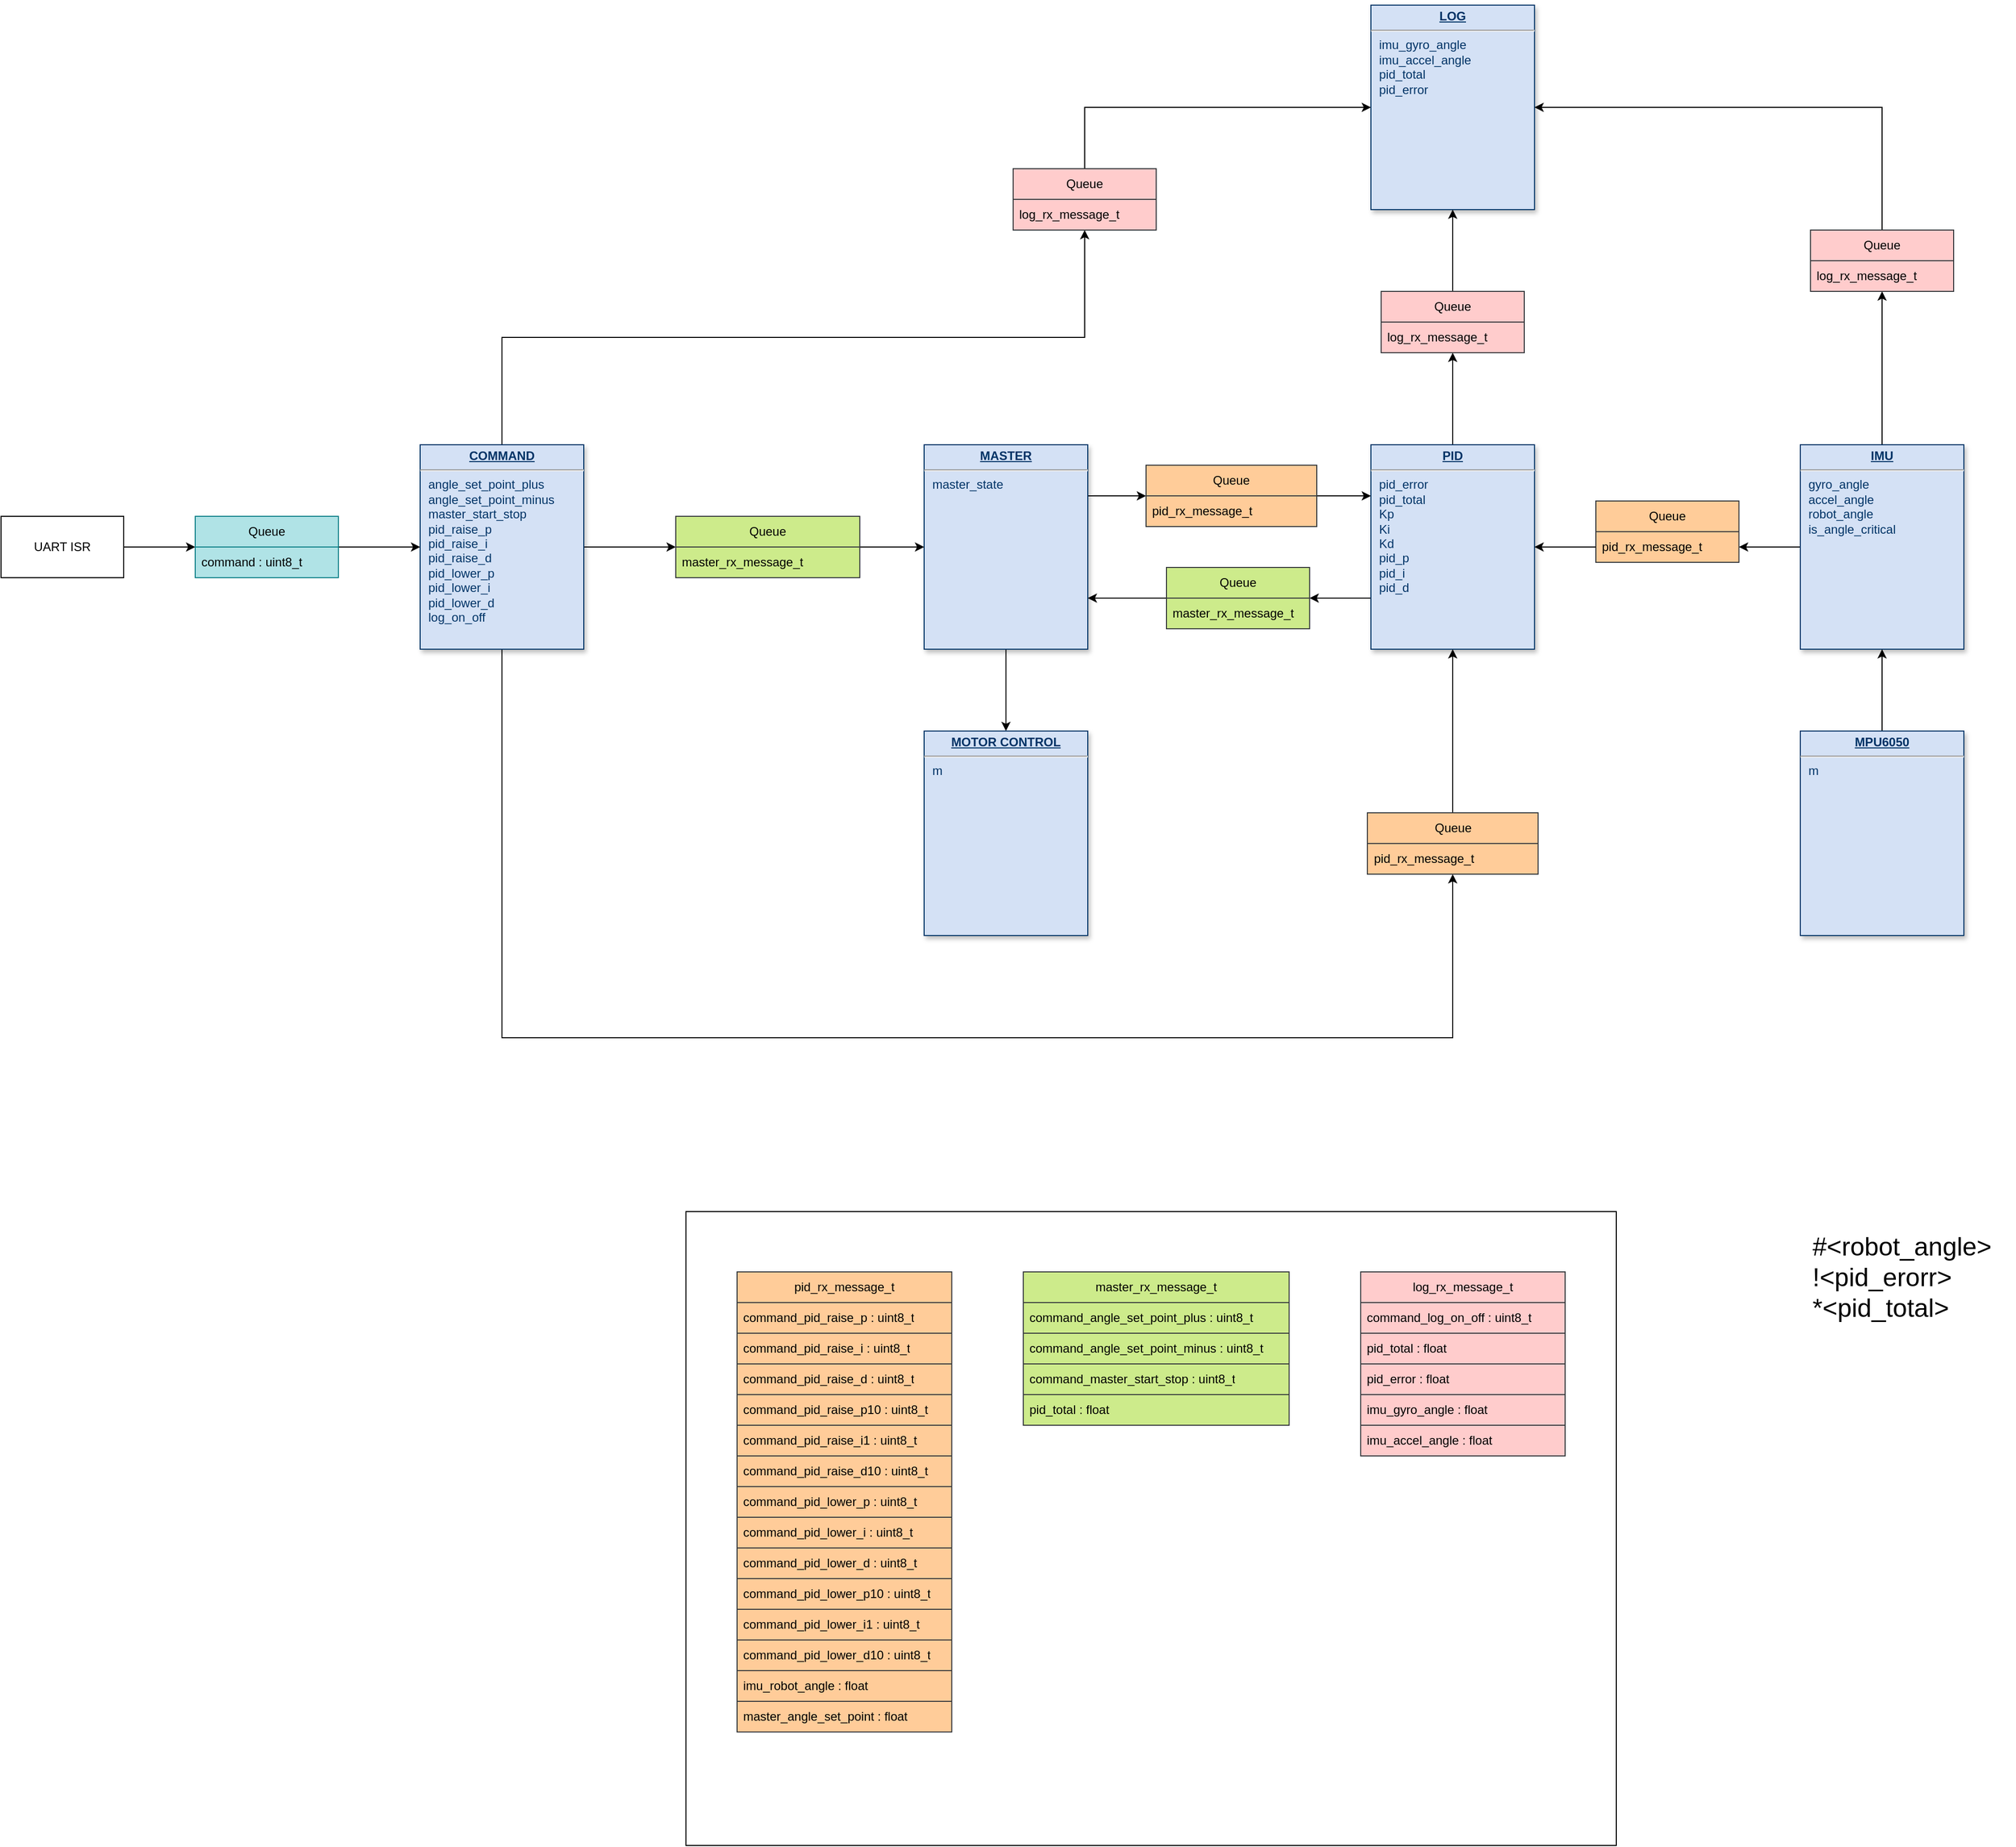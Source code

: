 <mxfile version="21.6.1" type="device">
  <diagram name="Page-1" id="efa7a0a1-bf9b-a30e-e6df-94a7791c09e9">
    <mxGraphModel dx="2260" dy="834" grid="1" gridSize="10" guides="1" tooltips="1" connect="1" arrows="1" fold="1" page="1" pageScale="1" pageWidth="826" pageHeight="1169" background="none" math="0" shadow="0">
      <root>
        <mxCell id="0" />
        <mxCell id="1" parent="0" />
        <mxCell id="WO7KmBGHJ9-n3TspwktH-127" value="" style="rounded=0;whiteSpace=wrap;html=1;" parent="1" vertex="1">
          <mxGeometry x="-150" y="1230" width="910" height="620" as="geometry" />
        </mxCell>
        <mxCell id="zc4t8N1WEWAjIhmc4Z5t-135" style="edgeStyle=orthogonalEdgeStyle;rounded=0;orthogonalLoop=1;jettySize=auto;html=1;exitX=0.5;exitY=1;exitDx=0;exitDy=0;entryX=0.5;entryY=0;entryDx=0;entryDy=0;" parent="1" source="29" target="zc4t8N1WEWAjIhmc4Z5t-131" edge="1">
          <mxGeometry relative="1" as="geometry" />
        </mxCell>
        <mxCell id="WO7KmBGHJ9-n3TspwktH-54" style="edgeStyle=orthogonalEdgeStyle;rounded=0;orthogonalLoop=1;jettySize=auto;html=1;exitX=1;exitY=0.25;exitDx=0;exitDy=0;" parent="1" source="29" target="WO7KmBGHJ9-n3TspwktH-52" edge="1">
          <mxGeometry relative="1" as="geometry">
            <mxPoint x="290" y="530" as="targetPoint" />
          </mxGeometry>
        </mxCell>
        <mxCell id="29" value="&lt;p style=&quot;margin: 0px; margin-top: 4px; text-align: center; text-decoration: underline;&quot;&gt;&lt;b&gt;MASTER&lt;/b&gt;&lt;/p&gt;&lt;hr&gt;&lt;p style=&quot;margin: 0px; margin-left: 8px;&quot;&gt;master_state&lt;/p&gt;" style="verticalAlign=top;align=left;overflow=fill;fontSize=12;fontFamily=Helvetica;html=1;strokeColor=#003366;shadow=1;fillColor=#D4E1F5;fontColor=#003366" parent="1" vertex="1">
          <mxGeometry x="83.0" y="480.0" width="160" height="200" as="geometry" />
        </mxCell>
        <mxCell id="WO7KmBGHJ9-n3TspwktH-73" style="edgeStyle=orthogonalEdgeStyle;rounded=0;orthogonalLoop=1;jettySize=auto;html=1;exitX=0.5;exitY=0;exitDx=0;exitDy=0;" parent="1" source="zc4t8N1WEWAjIhmc4Z5t-127" target="WO7KmBGHJ9-n3TspwktH-67" edge="1">
          <mxGeometry relative="1" as="geometry" />
        </mxCell>
        <mxCell id="WO7KmBGHJ9-n3TspwktH-78" style="edgeStyle=orthogonalEdgeStyle;rounded=0;orthogonalLoop=1;jettySize=auto;html=1;exitX=0;exitY=0.5;exitDx=0;exitDy=0;entryX=1;entryY=0.5;entryDx=0;entryDy=0;" parent="1" source="zc4t8N1WEWAjIhmc4Z5t-127" target="WO7KmBGHJ9-n3TspwktH-76" edge="1">
          <mxGeometry relative="1" as="geometry" />
        </mxCell>
        <mxCell id="zc4t8N1WEWAjIhmc4Z5t-127" value="&lt;p style=&quot;margin: 0px; margin-top: 4px; text-align: center; text-decoration: underline;&quot;&gt;&lt;b&gt;IMU&lt;/b&gt;&lt;/p&gt;&lt;hr&gt;&lt;p style=&quot;margin: 0px; margin-left: 8px;&quot;&gt;gyro_angle&lt;/p&gt;&lt;p style=&quot;margin: 0px; margin-left: 8px;&quot;&gt;accel_angle&lt;/p&gt;&lt;p style=&quot;margin: 0px; margin-left: 8px;&quot;&gt;robot_angle&lt;/p&gt;&lt;p style=&quot;margin: 0px; margin-left: 8px;&quot;&gt;is_angle_critical&lt;/p&gt;&lt;p style=&quot;margin: 0px; margin-left: 8px;&quot;&gt;&lt;br&gt;&lt;/p&gt;" style="verticalAlign=top;align=left;overflow=fill;fontSize=12;fontFamily=Helvetica;html=1;strokeColor=#003366;shadow=1;fillColor=#D4E1F5;fontColor=#003366" parent="1" vertex="1">
          <mxGeometry x="940.0" y="480.0" width="160" height="200" as="geometry" />
        </mxCell>
        <mxCell id="WO7KmBGHJ9-n3TspwktH-50" style="edgeStyle=orthogonalEdgeStyle;rounded=0;orthogonalLoop=1;jettySize=auto;html=1;exitX=0;exitY=0.75;exitDx=0;exitDy=0;entryX=1;entryY=0.5;entryDx=0;entryDy=0;" parent="1" source="zc4t8N1WEWAjIhmc4Z5t-128" target="WO7KmBGHJ9-n3TspwktH-46" edge="1">
          <mxGeometry relative="1" as="geometry" />
        </mxCell>
        <mxCell id="WO7KmBGHJ9-n3TspwktH-70" style="edgeStyle=orthogonalEdgeStyle;rounded=0;orthogonalLoop=1;jettySize=auto;html=1;exitX=0.5;exitY=0;exitDx=0;exitDy=0;" parent="1" source="zc4t8N1WEWAjIhmc4Z5t-128" target="WO7KmBGHJ9-n3TspwktH-65" edge="1">
          <mxGeometry relative="1" as="geometry">
            <mxPoint x="590" y="440" as="targetPoint" />
          </mxGeometry>
        </mxCell>
        <mxCell id="zc4t8N1WEWAjIhmc4Z5t-128" value="&lt;p style=&quot;margin: 0px; margin-top: 4px; text-align: center; text-decoration: underline;&quot;&gt;&lt;b&gt;PID&lt;/b&gt;&lt;/p&gt;&lt;hr&gt;&lt;p style=&quot;margin: 0px; margin-left: 8px;&quot;&gt;pid_error&lt;/p&gt;&lt;p style=&quot;margin: 0px; margin-left: 8px;&quot;&gt;pid_total&lt;/p&gt;&lt;p style=&quot;margin: 0px; margin-left: 8px;&quot;&gt;Kp&lt;/p&gt;&lt;p style=&quot;margin: 0px; margin-left: 8px;&quot;&gt;Ki&lt;br&gt;Kd&lt;/p&gt;&lt;p style=&quot;margin: 0px; margin-left: 8px;&quot;&gt;pid_p&lt;/p&gt;&lt;p style=&quot;margin: 0px; margin-left: 8px;&quot;&gt;pid_i&lt;/p&gt;&lt;p style=&quot;margin: 0px; margin-left: 8px;&quot;&gt;pid_d&lt;/p&gt;&lt;p style=&quot;margin: 0px; margin-left: 8px;&quot;&gt;&lt;br&gt;&lt;/p&gt;&lt;p style=&quot;margin: 0px; margin-left: 8px;&quot;&gt;&lt;br&gt;&lt;/p&gt;" style="verticalAlign=top;align=left;overflow=fill;fontSize=12;fontFamily=Helvetica;html=1;strokeColor=#003366;shadow=1;fillColor=#D4E1F5;fontColor=#003366" parent="1" vertex="1">
          <mxGeometry x="520.0" y="480.0" width="160" height="200" as="geometry" />
        </mxCell>
        <mxCell id="zc4t8N1WEWAjIhmc4Z5t-129" value="&lt;p style=&quot;margin: 0px; margin-top: 4px; text-align: center; text-decoration: underline;&quot;&gt;&lt;b&gt;LOG&lt;/b&gt;&lt;/p&gt;&lt;hr&gt;&lt;p style=&quot;margin: 0px; margin-left: 8px;&quot;&gt;imu_gyro_angle&lt;/p&gt;&lt;p style=&quot;margin: 0px; margin-left: 8px;&quot;&gt;imu_accel_angle&lt;/p&gt;&lt;p style=&quot;margin: 0px; margin-left: 8px;&quot;&gt;pid_total&lt;/p&gt;&lt;p style=&quot;margin: 0px; margin-left: 8px;&quot;&gt;pid_error&lt;/p&gt;" style="verticalAlign=top;align=left;overflow=fill;fontSize=12;fontFamily=Helvetica;html=1;strokeColor=#003366;shadow=1;fillColor=#D4E1F5;fontColor=#003366" parent="1" vertex="1">
          <mxGeometry x="520.0" y="50.0" width="160" height="200" as="geometry" />
        </mxCell>
        <mxCell id="WO7KmBGHJ9-n3TspwktH-58" style="edgeStyle=orthogonalEdgeStyle;rounded=0;orthogonalLoop=1;jettySize=auto;html=1;exitX=1;exitY=0.5;exitDx=0;exitDy=0;" parent="1" source="zc4t8N1WEWAjIhmc4Z5t-130" target="WO7KmBGHJ9-n3TspwktH-56" edge="1">
          <mxGeometry relative="1" as="geometry" />
        </mxCell>
        <mxCell id="WO7KmBGHJ9-n3TspwktH-125" style="edgeStyle=orthogonalEdgeStyle;rounded=0;orthogonalLoop=1;jettySize=auto;html=1;exitX=0.5;exitY=1;exitDx=0;exitDy=0;entryX=0.5;entryY=1;entryDx=0;entryDy=0;" parent="1" source="zc4t8N1WEWAjIhmc4Z5t-130" target="WO7KmBGHJ9-n3TspwktH-105" edge="1">
          <mxGeometry relative="1" as="geometry">
            <Array as="points">
              <mxPoint x="-330" y="1060" />
              <mxPoint x="600" y="1060" />
            </Array>
          </mxGeometry>
        </mxCell>
        <mxCell id="Dwc598zF5ru40FEaqP3a-29" style="edgeStyle=orthogonalEdgeStyle;rounded=0;orthogonalLoop=1;jettySize=auto;html=1;exitX=0.5;exitY=0;exitDx=0;exitDy=0;entryX=0.5;entryY=1;entryDx=0;entryDy=0;" parent="1" source="zc4t8N1WEWAjIhmc4Z5t-130" target="WO7KmBGHJ9-n3TspwktH-61" edge="1">
          <mxGeometry relative="1" as="geometry" />
        </mxCell>
        <mxCell id="zc4t8N1WEWAjIhmc4Z5t-130" value="&lt;p style=&quot;margin: 0px; margin-top: 4px; text-align: center; text-decoration: underline;&quot;&gt;&lt;b&gt;COMMAND&lt;/b&gt;&lt;/p&gt;&lt;hr&gt;&lt;p style=&quot;margin: 0px; margin-left: 8px;&quot;&gt;angle_set_point_plus&lt;/p&gt;&lt;p style=&quot;margin: 0px; margin-left: 8px;&quot;&gt;angle_set_point_minus&lt;br&gt;&lt;/p&gt;&lt;p style=&quot;margin: 0px; margin-left: 8px;&quot;&gt;master_start_stop&lt;/p&gt;&lt;p style=&quot;margin: 0px; margin-left: 8px;&quot;&gt;pid_raise_p&lt;/p&gt;&lt;p style=&quot;margin: 0px; margin-left: 8px;&quot;&gt;pid_raise_i&lt;br&gt;&lt;/p&gt;&lt;p style=&quot;margin: 0px; margin-left: 8px;&quot;&gt;pid_raise_d&lt;br&gt;&lt;/p&gt;&lt;p style=&quot;margin: 0px; margin-left: 8px;&quot;&gt;pid_lower_p&lt;br&gt;&lt;/p&gt;&lt;p style=&quot;margin: 0px; margin-left: 8px;&quot;&gt;pid_lower_i&lt;br&gt;&lt;/p&gt;&lt;p style=&quot;margin: 0px; margin-left: 8px;&quot;&gt;pid_lower_d&lt;br&gt;&lt;/p&gt;&lt;p style=&quot;margin: 0px; margin-left: 8px;&quot;&gt;log_on_off&lt;/p&gt;" style="verticalAlign=top;align=left;overflow=fill;fontSize=12;fontFamily=Helvetica;html=1;strokeColor=#003366;shadow=1;fillColor=#D4E1F5;fontColor=#003366" parent="1" vertex="1">
          <mxGeometry x="-410.0" y="480.0" width="160" height="200" as="geometry" />
        </mxCell>
        <mxCell id="zc4t8N1WEWAjIhmc4Z5t-131" value="&lt;p style=&quot;margin: 0px; margin-top: 4px; text-align: center; text-decoration: underline;&quot;&gt;&lt;b&gt;MOTOR CONTROL&lt;/b&gt;&lt;/p&gt;&lt;hr&gt;&lt;p style=&quot;margin: 0px; margin-left: 8px;&quot;&gt;m&lt;/p&gt;&lt;p style=&quot;margin: 0px; margin-left: 8px;&quot;&gt;&lt;br&gt;&lt;/p&gt;" style="verticalAlign=top;align=left;overflow=fill;fontSize=12;fontFamily=Helvetica;html=1;strokeColor=#003366;shadow=1;fillColor=#D4E1F5;fontColor=#003366" parent="1" vertex="1">
          <mxGeometry x="83.0" y="760.0" width="160" height="200" as="geometry" />
        </mxCell>
        <mxCell id="zc4t8N1WEWAjIhmc4Z5t-151" style="edgeStyle=orthogonalEdgeStyle;rounded=0;orthogonalLoop=1;jettySize=auto;html=1;exitX=0.5;exitY=0;exitDx=0;exitDy=0;entryX=0.5;entryY=1;entryDx=0;entryDy=0;" parent="1" source="zc4t8N1WEWAjIhmc4Z5t-150" target="zc4t8N1WEWAjIhmc4Z5t-127" edge="1">
          <mxGeometry relative="1" as="geometry" />
        </mxCell>
        <mxCell id="zc4t8N1WEWAjIhmc4Z5t-150" value="&lt;p style=&quot;margin: 0px; margin-top: 4px; text-align: center; text-decoration: underline;&quot;&gt;&lt;b&gt;MPU6050&lt;/b&gt;&lt;/p&gt;&lt;hr&gt;&lt;p style=&quot;margin: 0px; margin-left: 8px;&quot;&gt;m&lt;/p&gt;&lt;p style=&quot;margin: 0px; margin-left: 8px;&quot;&gt;&lt;br&gt;&lt;/p&gt;" style="verticalAlign=top;align=left;overflow=fill;fontSize=12;fontFamily=Helvetica;html=1;strokeColor=#003366;shadow=1;fillColor=#D4E1F5;fontColor=#003366" parent="1" vertex="1">
          <mxGeometry x="940.0" y="760.0" width="160" height="200" as="geometry" />
        </mxCell>
        <mxCell id="WO7KmBGHJ9-n3TspwktH-51" style="edgeStyle=orthogonalEdgeStyle;rounded=0;orthogonalLoop=1;jettySize=auto;html=1;exitX=0;exitY=0.5;exitDx=0;exitDy=0;entryX=1;entryY=0.75;entryDx=0;entryDy=0;" parent="1" source="WO7KmBGHJ9-n3TspwktH-46" target="29" edge="1">
          <mxGeometry relative="1" as="geometry" />
        </mxCell>
        <mxCell id="WO7KmBGHJ9-n3TspwktH-46" value="Queue" style="swimlane;fontStyle=0;childLayout=stackLayout;horizontal=1;startSize=30;horizontalStack=0;resizeParent=1;resizeParentMax=0;resizeLast=0;collapsible=1;marginBottom=0;whiteSpace=wrap;html=1;fillColor=#cdeb8b;strokeColor=#36393d;" parent="1" vertex="1">
          <mxGeometry x="320" y="600" width="140" height="60" as="geometry" />
        </mxCell>
        <mxCell id="WO7KmBGHJ9-n3TspwktH-47" value="master_rx_message_t" style="text;strokeColor=#36393d;fillColor=#cdeb8b;align=left;verticalAlign=middle;spacingLeft=4;spacingRight=4;overflow=hidden;points=[[0,0.5],[1,0.5]];portConstraint=eastwest;rotatable=0;whiteSpace=wrap;html=1;" parent="WO7KmBGHJ9-n3TspwktH-46" vertex="1">
          <mxGeometry y="30" width="140" height="30" as="geometry" />
        </mxCell>
        <mxCell id="WO7KmBGHJ9-n3TspwktH-55" style="edgeStyle=orthogonalEdgeStyle;rounded=0;orthogonalLoop=1;jettySize=auto;html=1;exitX=1;exitY=0.5;exitDx=0;exitDy=0;entryX=0;entryY=0.25;entryDx=0;entryDy=0;" parent="1" source="WO7KmBGHJ9-n3TspwktH-52" target="zc4t8N1WEWAjIhmc4Z5t-128" edge="1">
          <mxGeometry relative="1" as="geometry" />
        </mxCell>
        <mxCell id="WO7KmBGHJ9-n3TspwktH-52" value="Queue" style="swimlane;fontStyle=0;childLayout=stackLayout;horizontal=1;startSize=30;horizontalStack=0;resizeParent=1;resizeParentMax=0;resizeLast=0;collapsible=1;marginBottom=0;whiteSpace=wrap;html=1;fillColor=#ffcc99;strokeColor=#36393d;" parent="1" vertex="1">
          <mxGeometry x="300" y="500" width="167" height="60" as="geometry" />
        </mxCell>
        <mxCell id="WO7KmBGHJ9-n3TspwktH-53" value="pid_rx_message_t" style="text;strokeColor=#36393d;fillColor=#ffcc99;align=left;verticalAlign=middle;spacingLeft=4;spacingRight=4;overflow=hidden;points=[[0,0.5],[1,0.5]];portConstraint=eastwest;rotatable=0;whiteSpace=wrap;html=1;" parent="WO7KmBGHJ9-n3TspwktH-52" vertex="1">
          <mxGeometry y="30" width="167" height="30" as="geometry" />
        </mxCell>
        <mxCell id="WO7KmBGHJ9-n3TspwktH-60" style="edgeStyle=orthogonalEdgeStyle;rounded=0;orthogonalLoop=1;jettySize=auto;html=1;exitX=1;exitY=0.5;exitDx=0;exitDy=0;" parent="1" source="WO7KmBGHJ9-n3TspwktH-56" target="29" edge="1">
          <mxGeometry relative="1" as="geometry" />
        </mxCell>
        <mxCell id="WO7KmBGHJ9-n3TspwktH-56" value="Queue" style="swimlane;fontStyle=0;childLayout=stackLayout;horizontal=1;startSize=30;horizontalStack=0;resizeParent=1;resizeParentMax=0;resizeLast=0;collapsible=1;marginBottom=0;whiteSpace=wrap;html=1;fillColor=#cdeb8b;strokeColor=#36393d;" parent="1" vertex="1">
          <mxGeometry x="-160" y="550" width="180" height="60" as="geometry" />
        </mxCell>
        <mxCell id="WO7KmBGHJ9-n3TspwktH-57" value="master_rx_message_t" style="text;strokeColor=#36393d;fillColor=#cdeb8b;align=left;verticalAlign=middle;spacingLeft=4;spacingRight=4;overflow=hidden;points=[[0,0.5],[1,0.5]];portConstraint=eastwest;rotatable=0;whiteSpace=wrap;html=1;" parent="WO7KmBGHJ9-n3TspwktH-56" vertex="1">
          <mxGeometry y="30" width="180" height="30" as="geometry" />
        </mxCell>
        <mxCell id="WO7KmBGHJ9-n3TspwktH-64" style="edgeStyle=orthogonalEdgeStyle;rounded=0;orthogonalLoop=1;jettySize=auto;html=1;exitX=0.5;exitY=0;exitDx=0;exitDy=0;entryX=0;entryY=0.5;entryDx=0;entryDy=0;" parent="1" source="WO7KmBGHJ9-n3TspwktH-61" target="zc4t8N1WEWAjIhmc4Z5t-129" edge="1">
          <mxGeometry relative="1" as="geometry" />
        </mxCell>
        <mxCell id="WO7KmBGHJ9-n3TspwktH-61" value="Queue" style="swimlane;fontStyle=0;childLayout=stackLayout;horizontal=1;startSize=30;horizontalStack=0;resizeParent=1;resizeParentMax=0;resizeLast=0;collapsible=1;marginBottom=0;whiteSpace=wrap;html=1;fillColor=#ffcccc;strokeColor=#36393d;" parent="1" vertex="1">
          <mxGeometry x="170" y="210" width="140" height="60" as="geometry" />
        </mxCell>
        <mxCell id="WO7KmBGHJ9-n3TspwktH-62" value="log_rx_message_t" style="text;strokeColor=#36393d;fillColor=#ffcccc;align=left;verticalAlign=middle;spacingLeft=4;spacingRight=4;overflow=hidden;points=[[0,0.5],[1,0.5]];portConstraint=eastwest;rotatable=0;whiteSpace=wrap;html=1;" parent="WO7KmBGHJ9-n3TspwktH-61" vertex="1">
          <mxGeometry y="30" width="140" height="30" as="geometry" />
        </mxCell>
        <mxCell id="WO7KmBGHJ9-n3TspwktH-71" style="edgeStyle=orthogonalEdgeStyle;rounded=0;orthogonalLoop=1;jettySize=auto;html=1;exitX=0.5;exitY=0;exitDx=0;exitDy=0;entryX=0.5;entryY=1;entryDx=0;entryDy=0;" parent="1" source="WO7KmBGHJ9-n3TspwktH-65" target="zc4t8N1WEWAjIhmc4Z5t-129" edge="1">
          <mxGeometry relative="1" as="geometry" />
        </mxCell>
        <mxCell id="WO7KmBGHJ9-n3TspwktH-65" value="Queue" style="swimlane;fontStyle=0;childLayout=stackLayout;horizontal=1;startSize=30;horizontalStack=0;resizeParent=1;resizeParentMax=0;resizeLast=0;collapsible=1;marginBottom=0;whiteSpace=wrap;html=1;fillColor=#ffcccc;strokeColor=#36393d;" parent="1" vertex="1">
          <mxGeometry x="530" y="330" width="140" height="60" as="geometry" />
        </mxCell>
        <mxCell id="WO7KmBGHJ9-n3TspwktH-66" value="log_rx_message_t" style="text;strokeColor=#36393d;fillColor=#ffcccc;align=left;verticalAlign=middle;spacingLeft=4;spacingRight=4;overflow=hidden;points=[[0,0.5],[1,0.5]];portConstraint=eastwest;rotatable=0;whiteSpace=wrap;html=1;" parent="WO7KmBGHJ9-n3TspwktH-65" vertex="1">
          <mxGeometry y="30" width="140" height="30" as="geometry" />
        </mxCell>
        <mxCell id="WO7KmBGHJ9-n3TspwktH-74" style="edgeStyle=orthogonalEdgeStyle;rounded=0;orthogonalLoop=1;jettySize=auto;html=1;exitX=0.5;exitY=0;exitDx=0;exitDy=0;entryX=1;entryY=0.5;entryDx=0;entryDy=0;" parent="1" source="WO7KmBGHJ9-n3TspwktH-67" target="zc4t8N1WEWAjIhmc4Z5t-129" edge="1">
          <mxGeometry relative="1" as="geometry" />
        </mxCell>
        <mxCell id="WO7KmBGHJ9-n3TspwktH-67" value="Queue" style="swimlane;fontStyle=0;childLayout=stackLayout;horizontal=1;startSize=30;horizontalStack=0;resizeParent=1;resizeParentMax=0;resizeLast=0;collapsible=1;marginBottom=0;whiteSpace=wrap;html=1;fillColor=#ffcccc;strokeColor=#36393d;" parent="1" vertex="1">
          <mxGeometry x="950" y="270" width="140" height="60" as="geometry" />
        </mxCell>
        <mxCell id="WO7KmBGHJ9-n3TspwktH-68" value="log_rx_message_t" style="text;strokeColor=#36393d;fillColor=#ffcccc;align=left;verticalAlign=middle;spacingLeft=4;spacingRight=4;overflow=hidden;points=[[0,0.5],[1,0.5]];portConstraint=eastwest;rotatable=0;whiteSpace=wrap;html=1;" parent="WO7KmBGHJ9-n3TspwktH-67" vertex="1">
          <mxGeometry y="30" width="140" height="30" as="geometry" />
        </mxCell>
        <mxCell id="WO7KmBGHJ9-n3TspwktH-75" value="Queue" style="swimlane;fontStyle=0;childLayout=stackLayout;horizontal=1;startSize=30;horizontalStack=0;resizeParent=1;resizeParentMax=0;resizeLast=0;collapsible=1;marginBottom=0;whiteSpace=wrap;html=1;fillColor=#ffcc99;strokeColor=#36393d;" parent="1" vertex="1">
          <mxGeometry x="740" y="535" width="140" height="60" as="geometry" />
        </mxCell>
        <mxCell id="WO7KmBGHJ9-n3TspwktH-76" value="pid_rx_message_t" style="text;strokeColor=#36393d;fillColor=#ffcc99;align=left;verticalAlign=middle;spacingLeft=4;spacingRight=4;overflow=hidden;points=[[0,0.5],[1,0.5]];portConstraint=eastwest;rotatable=0;whiteSpace=wrap;html=1;" parent="WO7KmBGHJ9-n3TspwktH-75" vertex="1">
          <mxGeometry y="30" width="140" height="30" as="geometry" />
        </mxCell>
        <mxCell id="WO7KmBGHJ9-n3TspwktH-79" style="edgeStyle=orthogonalEdgeStyle;rounded=0;orthogonalLoop=1;jettySize=auto;html=1;exitX=0;exitY=0.5;exitDx=0;exitDy=0;entryX=1;entryY=0.5;entryDx=0;entryDy=0;" parent="1" source="WO7KmBGHJ9-n3TspwktH-76" target="zc4t8N1WEWAjIhmc4Z5t-128" edge="1">
          <mxGeometry relative="1" as="geometry" />
        </mxCell>
        <mxCell id="WO7KmBGHJ9-n3TspwktH-83" style="edgeStyle=orthogonalEdgeStyle;rounded=0;orthogonalLoop=1;jettySize=auto;html=1;exitX=1;exitY=0.5;exitDx=0;exitDy=0;entryX=0;entryY=0.5;entryDx=0;entryDy=0;" parent="1" source="WO7KmBGHJ9-n3TspwktH-80" target="WO7KmBGHJ9-n3TspwktH-81" edge="1">
          <mxGeometry relative="1" as="geometry" />
        </mxCell>
        <mxCell id="WO7KmBGHJ9-n3TspwktH-80" value="UART ISR" style="rounded=0;whiteSpace=wrap;html=1;" parent="1" vertex="1">
          <mxGeometry x="-820" y="550" width="120" height="60" as="geometry" />
        </mxCell>
        <mxCell id="WO7KmBGHJ9-n3TspwktH-84" style="edgeStyle=orthogonalEdgeStyle;rounded=0;orthogonalLoop=1;jettySize=auto;html=1;exitX=1;exitY=0.5;exitDx=0;exitDy=0;entryX=0;entryY=0.5;entryDx=0;entryDy=0;" parent="1" source="WO7KmBGHJ9-n3TspwktH-81" target="zc4t8N1WEWAjIhmc4Z5t-130" edge="1">
          <mxGeometry relative="1" as="geometry" />
        </mxCell>
        <mxCell id="WO7KmBGHJ9-n3TspwktH-81" value="Queue" style="swimlane;fontStyle=0;childLayout=stackLayout;horizontal=1;startSize=30;horizontalStack=0;resizeParent=1;resizeParentMax=0;resizeLast=0;collapsible=1;marginBottom=0;whiteSpace=wrap;html=1;fillColor=#b0e3e6;strokeColor=#0e8088;" parent="1" vertex="1">
          <mxGeometry x="-630" y="550" width="140" height="60" as="geometry" />
        </mxCell>
        <mxCell id="WO7KmBGHJ9-n3TspwktH-82" value="command : uint8_t" style="text;align=left;verticalAlign=middle;spacingLeft=4;spacingRight=4;overflow=hidden;points=[[0,0.5],[1,0.5]];portConstraint=eastwest;rotatable=0;whiteSpace=wrap;html=1;fillColor=#b0e3e6;strokeColor=#0e8088;" parent="WO7KmBGHJ9-n3TspwktH-81" vertex="1">
          <mxGeometry y="30" width="140" height="30" as="geometry" />
        </mxCell>
        <mxCell id="WO7KmBGHJ9-n3TspwktH-87" value="pid_rx_message_t" style="swimlane;fontStyle=0;childLayout=stackLayout;horizontal=1;startSize=30;horizontalStack=0;resizeParent=1;resizeParentMax=0;resizeLast=0;collapsible=1;marginBottom=0;whiteSpace=wrap;html=1;fillColor=#ffcc99;strokeColor=#36393d;" parent="1" vertex="1">
          <mxGeometry x="-100" y="1289" width="210" height="450" as="geometry" />
        </mxCell>
        <mxCell id="WO7KmBGHJ9-n3TspwktH-88" value="command_pid_raise_p : uint8_t" style="text;strokeColor=#36393d;fillColor=#ffcc99;align=left;verticalAlign=middle;spacingLeft=4;spacingRight=4;overflow=hidden;points=[[0,0.5],[1,0.5]];portConstraint=eastwest;rotatable=0;whiteSpace=wrap;html=1;" parent="WO7KmBGHJ9-n3TspwktH-87" vertex="1">
          <mxGeometry y="30" width="210" height="30" as="geometry" />
        </mxCell>
        <mxCell id="WO7KmBGHJ9-n3TspwktH-93" value="command_pid_raise_i : uint8_t" style="text;strokeColor=#36393d;fillColor=#ffcc99;align=left;verticalAlign=middle;spacingLeft=4;spacingRight=4;overflow=hidden;points=[[0,0.5],[1,0.5]];portConstraint=eastwest;rotatable=0;whiteSpace=wrap;html=1;" parent="WO7KmBGHJ9-n3TspwktH-87" vertex="1">
          <mxGeometry y="60" width="210" height="30" as="geometry" />
        </mxCell>
        <mxCell id="WO7KmBGHJ9-n3TspwktH-94" value="command_pid_raise_d : uint8_t" style="text;strokeColor=#36393d;fillColor=#ffcc99;align=left;verticalAlign=middle;spacingLeft=4;spacingRight=4;overflow=hidden;points=[[0,0.5],[1,0.5]];portConstraint=eastwest;rotatable=0;whiteSpace=wrap;html=1;" parent="WO7KmBGHJ9-n3TspwktH-87" vertex="1">
          <mxGeometry y="90" width="210" height="30" as="geometry" />
        </mxCell>
        <mxCell id="WO7KmBGHJ9-n3TspwktH-95" value="command_pid_raise_p10 : uint8_t" style="text;strokeColor=#36393d;fillColor=#ffcc99;align=left;verticalAlign=middle;spacingLeft=4;spacingRight=4;overflow=hidden;points=[[0,0.5],[1,0.5]];portConstraint=eastwest;rotatable=0;whiteSpace=wrap;html=1;" parent="WO7KmBGHJ9-n3TspwktH-87" vertex="1">
          <mxGeometry y="120" width="210" height="30" as="geometry" />
        </mxCell>
        <mxCell id="WO7KmBGHJ9-n3TspwktH-96" value="command_pid_raise_i1 : uint8_t" style="text;strokeColor=#36393d;fillColor=#ffcc99;align=left;verticalAlign=middle;spacingLeft=4;spacingRight=4;overflow=hidden;points=[[0,0.5],[1,0.5]];portConstraint=eastwest;rotatable=0;whiteSpace=wrap;html=1;" parent="WO7KmBGHJ9-n3TspwktH-87" vertex="1">
          <mxGeometry y="150" width="210" height="30" as="geometry" />
        </mxCell>
        <mxCell id="WO7KmBGHJ9-n3TspwktH-97" value="command_pid_raise_d10 : uint8_t" style="text;strokeColor=#36393d;fillColor=#ffcc99;align=left;verticalAlign=middle;spacingLeft=4;spacingRight=4;overflow=hidden;points=[[0,0.5],[1,0.5]];portConstraint=eastwest;rotatable=0;whiteSpace=wrap;html=1;" parent="WO7KmBGHJ9-n3TspwktH-87" vertex="1">
          <mxGeometry y="180" width="210" height="30" as="geometry" />
        </mxCell>
        <mxCell id="WO7KmBGHJ9-n3TspwktH-98" value="command_pid_lower_p : uint8_t" style="text;strokeColor=#36393d;fillColor=#ffcc99;align=left;verticalAlign=middle;spacingLeft=4;spacingRight=4;overflow=hidden;points=[[0,0.5],[1,0.5]];portConstraint=eastwest;rotatable=0;whiteSpace=wrap;html=1;" parent="WO7KmBGHJ9-n3TspwktH-87" vertex="1">
          <mxGeometry y="210" width="210" height="30" as="geometry" />
        </mxCell>
        <mxCell id="WO7KmBGHJ9-n3TspwktH-99" value="command_pid_lower_i : uint8_t" style="text;strokeColor=#36393d;fillColor=#ffcc99;align=left;verticalAlign=middle;spacingLeft=4;spacingRight=4;overflow=hidden;points=[[0,0.5],[1,0.5]];portConstraint=eastwest;rotatable=0;whiteSpace=wrap;html=1;" parent="WO7KmBGHJ9-n3TspwktH-87" vertex="1">
          <mxGeometry y="240" width="210" height="30" as="geometry" />
        </mxCell>
        <mxCell id="WO7KmBGHJ9-n3TspwktH-100" value="command_pid_lower_d : uint8_t" style="text;strokeColor=#36393d;fillColor=#ffcc99;align=left;verticalAlign=middle;spacingLeft=4;spacingRight=4;overflow=hidden;points=[[0,0.5],[1,0.5]];portConstraint=eastwest;rotatable=0;whiteSpace=wrap;html=1;" parent="WO7KmBGHJ9-n3TspwktH-87" vertex="1">
          <mxGeometry y="270" width="210" height="30" as="geometry" />
        </mxCell>
        <mxCell id="WO7KmBGHJ9-n3TspwktH-101" value="command_pid_lower_p10 : uint8_t" style="text;strokeColor=#36393d;fillColor=#ffcc99;align=left;verticalAlign=middle;spacingLeft=4;spacingRight=4;overflow=hidden;points=[[0,0.5],[1,0.5]];portConstraint=eastwest;rotatable=0;whiteSpace=wrap;html=1;" parent="WO7KmBGHJ9-n3TspwktH-87" vertex="1">
          <mxGeometry y="300" width="210" height="30" as="geometry" />
        </mxCell>
        <mxCell id="WO7KmBGHJ9-n3TspwktH-102" value="command_pid_lower_i1 : uint8_t" style="text;strokeColor=#36393d;fillColor=#ffcc99;align=left;verticalAlign=middle;spacingLeft=4;spacingRight=4;overflow=hidden;points=[[0,0.5],[1,0.5]];portConstraint=eastwest;rotatable=0;whiteSpace=wrap;html=1;" parent="WO7KmBGHJ9-n3TspwktH-87" vertex="1">
          <mxGeometry y="330" width="210" height="30" as="geometry" />
        </mxCell>
        <mxCell id="WO7KmBGHJ9-n3TspwktH-103" value="command_pid_lower_d10 : uint8_t" style="text;strokeColor=#36393d;fillColor=#ffcc99;align=left;verticalAlign=middle;spacingLeft=4;spacingRight=4;overflow=hidden;points=[[0,0.5],[1,0.5]];portConstraint=eastwest;rotatable=0;whiteSpace=wrap;html=1;" parent="WO7KmBGHJ9-n3TspwktH-87" vertex="1">
          <mxGeometry y="360" width="210" height="30" as="geometry" />
        </mxCell>
        <mxCell id="WO7KmBGHJ9-n3TspwktH-113" value="imu_robot_angle : float" style="text;strokeColor=#36393d;fillColor=#ffcc99;align=left;verticalAlign=middle;spacingLeft=4;spacingRight=4;overflow=hidden;points=[[0,0.5],[1,0.5]];portConstraint=eastwest;rotatable=0;whiteSpace=wrap;html=1;" parent="WO7KmBGHJ9-n3TspwktH-87" vertex="1">
          <mxGeometry y="390" width="210" height="30" as="geometry" />
        </mxCell>
        <mxCell id="WO7KmBGHJ9-n3TspwktH-115" value="master_angle_set_point : float" style="text;strokeColor=#36393d;fillColor=#ffcc99;align=left;verticalAlign=middle;spacingLeft=4;spacingRight=4;overflow=hidden;points=[[0,0.5],[1,0.5]];portConstraint=eastwest;rotatable=0;whiteSpace=wrap;html=1;" parent="WO7KmBGHJ9-n3TspwktH-87" vertex="1">
          <mxGeometry y="420" width="210" height="30" as="geometry" />
        </mxCell>
        <mxCell id="WO7KmBGHJ9-n3TspwktH-124" style="edgeStyle=orthogonalEdgeStyle;rounded=0;orthogonalLoop=1;jettySize=auto;html=1;exitX=0.5;exitY=0;exitDx=0;exitDy=0;entryX=0.5;entryY=1;entryDx=0;entryDy=0;" parent="1" source="WO7KmBGHJ9-n3TspwktH-105" target="zc4t8N1WEWAjIhmc4Z5t-128" edge="1">
          <mxGeometry relative="1" as="geometry" />
        </mxCell>
        <mxCell id="WO7KmBGHJ9-n3TspwktH-105" value="Queue" style="swimlane;fontStyle=0;childLayout=stackLayout;horizontal=1;startSize=30;horizontalStack=0;resizeParent=1;resizeParentMax=0;resizeLast=0;collapsible=1;marginBottom=0;whiteSpace=wrap;html=1;fillColor=#ffcc99;strokeColor=#36393d;" parent="1" vertex="1">
          <mxGeometry x="516.5" y="840" width="167" height="60" as="geometry" />
        </mxCell>
        <mxCell id="WO7KmBGHJ9-n3TspwktH-106" value="pid_rx_message_t" style="text;strokeColor=#36393d;fillColor=#ffcc99;align=left;verticalAlign=middle;spacingLeft=4;spacingRight=4;overflow=hidden;points=[[0,0.5],[1,0.5]];portConstraint=eastwest;rotatable=0;whiteSpace=wrap;html=1;" parent="WO7KmBGHJ9-n3TspwktH-105" vertex="1">
          <mxGeometry y="30" width="167" height="30" as="geometry" />
        </mxCell>
        <mxCell id="WO7KmBGHJ9-n3TspwktH-109" value="master_rx_message_t" style="swimlane;fontStyle=0;childLayout=stackLayout;horizontal=1;startSize=30;horizontalStack=0;resizeParent=1;resizeParentMax=0;resizeLast=0;collapsible=1;marginBottom=0;whiteSpace=wrap;html=1;fillColor=#cdeb8b;strokeColor=#36393d;" parent="1" vertex="1">
          <mxGeometry x="180" y="1289" width="260" height="150" as="geometry" />
        </mxCell>
        <mxCell id="WO7KmBGHJ9-n3TspwktH-110" value="command_angle_set_point_plus : uint8_t" style="text;strokeColor=#36393d;fillColor=#cdeb8b;align=left;verticalAlign=middle;spacingLeft=4;spacingRight=4;overflow=hidden;points=[[0,0.5],[1,0.5]];portConstraint=eastwest;rotatable=0;whiteSpace=wrap;html=1;" parent="WO7KmBGHJ9-n3TspwktH-109" vertex="1">
          <mxGeometry y="30" width="260" height="30" as="geometry" />
        </mxCell>
        <mxCell id="WO7KmBGHJ9-n3TspwktH-111" value="command_angle_set_point_minus : uint8_t" style="text;strokeColor=#36393d;fillColor=#cdeb8b;align=left;verticalAlign=middle;spacingLeft=4;spacingRight=4;overflow=hidden;points=[[0,0.5],[1,0.5]];portConstraint=eastwest;rotatable=0;whiteSpace=wrap;html=1;" parent="WO7KmBGHJ9-n3TspwktH-109" vertex="1">
          <mxGeometry y="60" width="260" height="30" as="geometry" />
        </mxCell>
        <mxCell id="WO7KmBGHJ9-n3TspwktH-112" value="command_master_start_stop : uint8_t" style="text;strokeColor=#36393d;fillColor=#cdeb8b;align=left;verticalAlign=middle;spacingLeft=4;spacingRight=4;overflow=hidden;points=[[0,0.5],[1,0.5]];portConstraint=eastwest;rotatable=0;whiteSpace=wrap;html=1;" parent="WO7KmBGHJ9-n3TspwktH-109" vertex="1">
          <mxGeometry y="90" width="260" height="30" as="geometry" />
        </mxCell>
        <mxCell id="WO7KmBGHJ9-n3TspwktH-126" value="pid_total : float" style="text;strokeColor=#36393d;fillColor=#cdeb8b;align=left;verticalAlign=middle;spacingLeft=4;spacingRight=4;overflow=hidden;points=[[0,0.5],[1,0.5]];portConstraint=eastwest;rotatable=0;whiteSpace=wrap;html=1;" parent="WO7KmBGHJ9-n3TspwktH-109" vertex="1">
          <mxGeometry y="120" width="260" height="30" as="geometry" />
        </mxCell>
        <mxCell id="WO7KmBGHJ9-n3TspwktH-116" value="log_rx_message_t" style="swimlane;fontStyle=0;childLayout=stackLayout;horizontal=1;startSize=30;horizontalStack=0;resizeParent=1;resizeParentMax=0;resizeLast=0;collapsible=1;marginBottom=0;whiteSpace=wrap;html=1;fillColor=#ffcccc;strokeColor=#36393d;" parent="1" vertex="1">
          <mxGeometry x="510" y="1289" width="200" height="180" as="geometry" />
        </mxCell>
        <mxCell id="WO7KmBGHJ9-n3TspwktH-117" value="command_log_on_off : uint8_t" style="text;strokeColor=#36393d;fillColor=#ffcccc;align=left;verticalAlign=middle;spacingLeft=4;spacingRight=4;overflow=hidden;points=[[0,0.5],[1,0.5]];portConstraint=eastwest;rotatable=0;whiteSpace=wrap;html=1;" parent="WO7KmBGHJ9-n3TspwktH-116" vertex="1">
          <mxGeometry y="30" width="200" height="30" as="geometry" />
        </mxCell>
        <mxCell id="WO7KmBGHJ9-n3TspwktH-119" value="pid_total : float" style="text;strokeColor=#36393d;fillColor=#ffcccc;align=left;verticalAlign=middle;spacingLeft=4;spacingRight=4;overflow=hidden;points=[[0,0.5],[1,0.5]];portConstraint=eastwest;rotatable=0;whiteSpace=wrap;html=1;" parent="WO7KmBGHJ9-n3TspwktH-116" vertex="1">
          <mxGeometry y="60" width="200" height="30" as="geometry" />
        </mxCell>
        <mxCell id="WO7KmBGHJ9-n3TspwktH-120" value="pid_error : float" style="text;strokeColor=#36393d;fillColor=#ffcccc;align=left;verticalAlign=middle;spacingLeft=4;spacingRight=4;overflow=hidden;points=[[0,0.5],[1,0.5]];portConstraint=eastwest;rotatable=0;whiteSpace=wrap;html=1;" parent="WO7KmBGHJ9-n3TspwktH-116" vertex="1">
          <mxGeometry y="90" width="200" height="30" as="geometry" />
        </mxCell>
        <mxCell id="WO7KmBGHJ9-n3TspwktH-121" value="imu_gyro_angle : float" style="text;strokeColor=#36393d;fillColor=#ffcccc;align=left;verticalAlign=middle;spacingLeft=4;spacingRight=4;overflow=hidden;points=[[0,0.5],[1,0.5]];portConstraint=eastwest;rotatable=0;whiteSpace=wrap;html=1;" parent="WO7KmBGHJ9-n3TspwktH-116" vertex="1">
          <mxGeometry y="120" width="200" height="30" as="geometry" />
        </mxCell>
        <mxCell id="WO7KmBGHJ9-n3TspwktH-122" value="imu_accel_angle : float" style="text;strokeColor=#36393d;fillColor=#ffcccc;align=left;verticalAlign=middle;spacingLeft=4;spacingRight=4;overflow=hidden;points=[[0,0.5],[1,0.5]];portConstraint=eastwest;rotatable=0;whiteSpace=wrap;html=1;" parent="WO7KmBGHJ9-n3TspwktH-116" vertex="1">
          <mxGeometry y="150" width="200" height="30" as="geometry" />
        </mxCell>
        <mxCell id="WaUAw8E1OSdGRjaz-H0r-29" value="&lt;font style=&quot;font-size: 25px;&quot;&gt;#&amp;lt;robot_angle&amp;gt;&lt;br&gt;!&amp;lt;pid_erorr&amp;gt;&lt;br&gt;*&amp;lt;pid_total&amp;gt;&lt;br&gt;&lt;/font&gt;" style="text;html=1;align=left;verticalAlign=middle;resizable=0;points=[];autosize=1;strokeColor=none;fillColor=none;spacingTop=0;spacing=2;" vertex="1" parent="1">
          <mxGeometry x="950" y="1243" width="200" height="100" as="geometry" />
        </mxCell>
      </root>
    </mxGraphModel>
  </diagram>
</mxfile>
